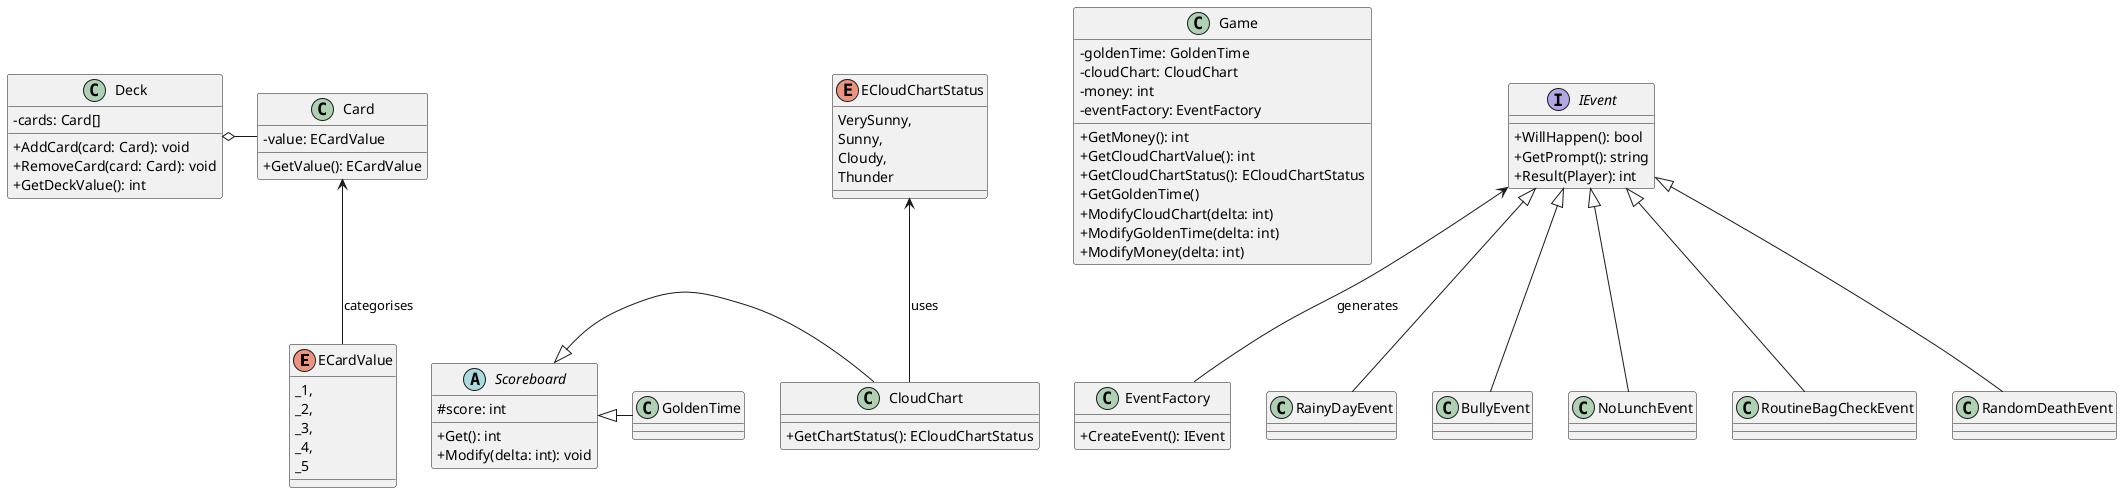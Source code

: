 @startuml

skinparam classAttributeIconSize 0

enum ECardValue {
  _1,
  _2,
  _3,
  _4,
  _5
}

class Card {
  - value: ECardValue
  + GetValue(): ECardValue
}

Card <-- ECardValue: categorises

class Deck {
  - cards: Card[]
  + AddCard(card: Card): void
  + RemoveCard(card: Card): void
  + GetDeckValue(): int
}

Deck o- Card

enum ECloudChartStatus {
  VerySunny,
  Sunny,
  Cloudy,
  Thunder
}

abstract class Scoreboard {
  # score: int
  + Get(): int
  + Modify(delta: int): void
}

class CloudChart {
  + GetChartStatus(): ECloudChartStatus
}

Scoreboard <|- CloudChart
Scoreboard <|- GoldenTime
ECloudChartStatus <-- CloudChart: uses

class GoldenTime {
}

class Game {
  - goldenTime: GoldenTime
  - cloudChart: CloudChart
  - money: int
  - eventFactory: EventFactory
  + GetMoney(): int
  + GetCloudChartValue(): int
  + GetCloudChartStatus(): ECloudChartStatus
  + GetGoldenTime()
  + ModifyCloudChart(delta: int)
  + ModifyGoldenTime(delta: int)
  + ModifyMoney(delta: int)
}

class EventFactory {
  + CreateEvent(): IEvent
}

interface IEvent {
  + WillHappen(): bool
  + GetPrompt(): string
  + Result(Player): int
}

IEvent <-- EventFactory: generates

class RainyDayEvent {
}

class BullyEvent {
}

class NoLunchEvent {
}

class RoutineBagCheckEvent {
}

class RandomDeathEvent {
}

IEvent <|-- BullyEvent
IEvent <|-- RainyDayEvent
IEvent <|-- NoLunchEvent
IEvent <|-- RoutineBagCheckEvent
IEvent <|-- RandomDeathEvent

@enduml